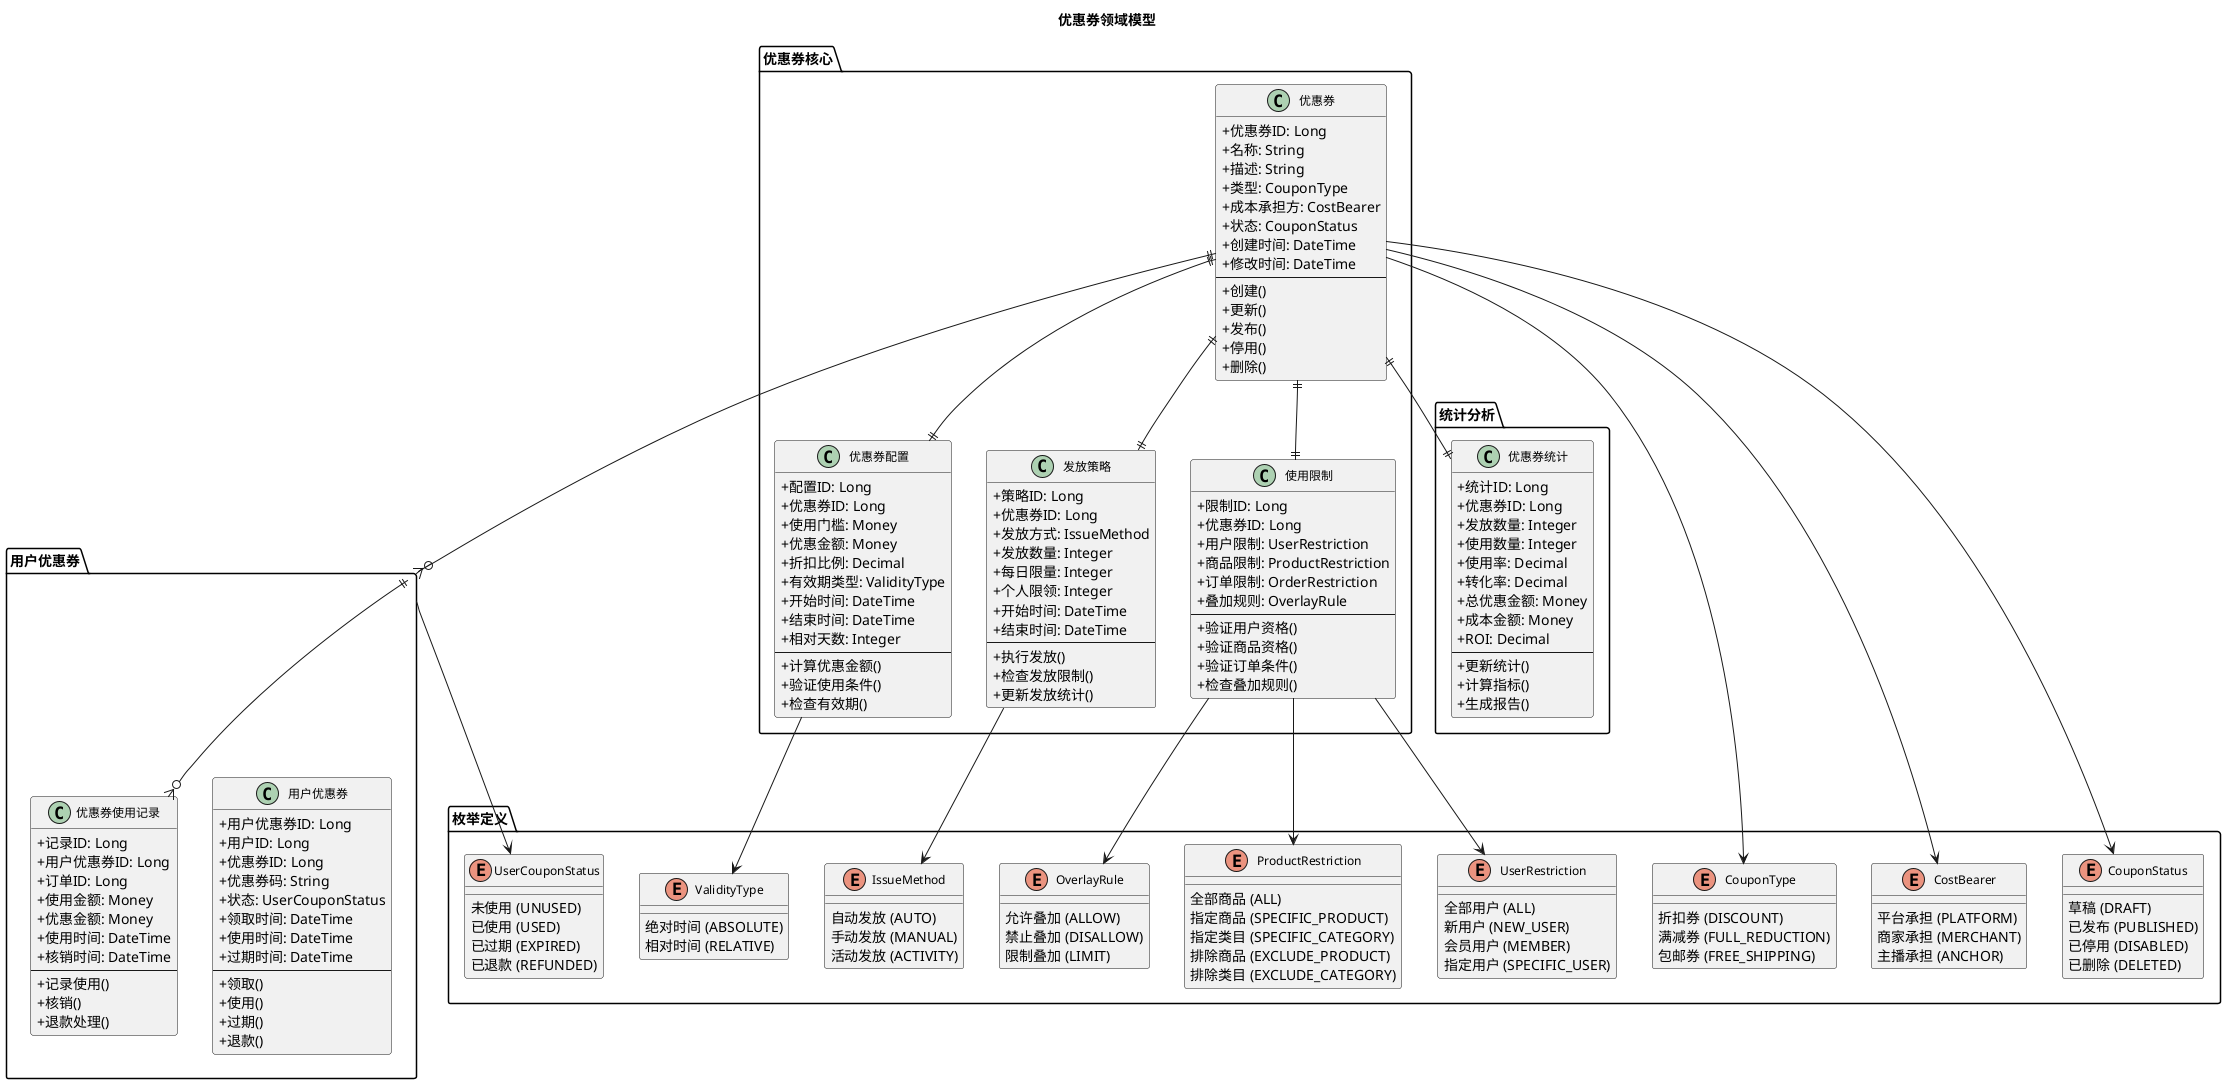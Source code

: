 @startuml
skinparam classAttributeIconSize 0
skinparam classFontSize 12
skinparam classFontName Microsoft YaHei
skinparam packageFontSize 14
skinparam packageFontName Microsoft YaHei

title 优惠券领域模型

package "优惠券核心" {
  class 优惠券 {
    +优惠券ID: Long
    +名称: String
    +描述: String
    +类型: CouponType
    +成本承担方: CostBearer
    +状态: CouponStatus
    +创建时间: DateTime
    +修改时间: DateTime
    --
    +创建()
    +更新()
    +发布()
    +停用()
    +删除()
  }

  class 优惠券配置 {
    +配置ID: Long
    +优惠券ID: Long
    +使用门槛: Money
    +优惠金额: Money
    +折扣比例: Decimal
    +有效期类型: ValidityType
    +开始时间: DateTime
    +结束时间: DateTime
    +相对天数: Integer
    --
    +计算优惠金额()
    +验证使用条件()
    +检查有效期()
  }

  class 发放策略 {
    +策略ID: Long
    +优惠券ID: Long
    +发放方式: IssueMethod
    +发放数量: Integer
    +每日限量: Integer
    +个人限领: Integer
    +开始时间: DateTime
    +结束时间: DateTime
    --
    +执行发放()
    +检查发放限制()
    +更新发放统计()
  }

  class 使用限制 {
    +限制ID: Long
    +优惠券ID: Long
    +用户限制: UserRestriction
    +商品限制: ProductRestriction
    +订单限制: OrderRestriction
    +叠加规则: OverlayRule
    --
    +验证用户资格()
    +验证商品资格()
    +验证订单条件()
    +检查叠加规则()
  }
}

package "用户优惠券" {
  class 用户优惠券 {
    +用户优惠券ID: Long
    +用户ID: Long
    +优惠券ID: Long
    +优惠券码: String
    +状态: UserCouponStatus
    +领取时间: DateTime
    +使用时间: DateTime
    +过期时间: DateTime
    --
    +领取()
    +使用()
    +过期()
    +退款()
  }

  class 优惠券使用记录 {
    +记录ID: Long
    +用户优惠券ID: Long
    +订单ID: Long
    +使用金额: Money
    +优惠金额: Money
    +使用时间: DateTime
    +核销时间: DateTime
    --
    +记录使用()
    +核销()
    +退款处理()
  }
}

package "统计分析" {
  class 优惠券统计 {
    +统计ID: Long
    +优惠券ID: Long
    +发放数量: Integer
    +使用数量: Integer
    +使用率: Decimal
    +转化率: Decimal
    +总优惠金额: Money
    +成本金额: Money
    +ROI: Decimal
    --
    +更新统计()
    +计算指标()
    +生成报告()
  }
}

package "枚举定义" {
  enum CouponType {
    折扣券 (DISCOUNT)
    满减券 (FULL_REDUCTION)
    包邮券 (FREE_SHIPPING)
  }

  enum CostBearer {
    平台承担 (PLATFORM)
    商家承担 (MERCHANT)
    主播承担 (ANCHOR)
  }

  enum CouponStatus {
    草稿 (DRAFT)
    已发布 (PUBLISHED)
    已停用 (DISABLED)
    已删除 (DELETED)
  }

  enum ValidityType {
    绝对时间 (ABSOLUTE)
    相对时间 (RELATIVE)
  }

  enum IssueMethod {
    自动发放 (AUTO)
    手动发放 (MANUAL)
    活动发放 (ACTIVITY)
  }

  enum UserCouponStatus {
    未使用 (UNUSED)
    已使用 (USED)
    已过期 (EXPIRED)
    已退款 (REFUNDED)
  }

  enum UserRestriction {
    全部用户 (ALL)
    新用户 (NEW_USER)
    会员用户 (MEMBER)
    指定用户 (SPECIFIC_USER)
  }

  enum ProductRestriction {
    全部商品 (ALL)
    指定商品 (SPECIFIC_PRODUCT)
    指定类目 (SPECIFIC_CATEGORY)
    排除商品 (EXCLUDE_PRODUCT)
    排除类目 (EXCLUDE_CATEGORY)
  }

  enum OverlayRule {
    允许叠加 (ALLOW)
    禁止叠加 (DISALLOW)
    限制叠加 (LIMIT)
  }
}

' 关系定义
优惠券 ||--|| 优惠券配置
优惠券 ||--|| 发放策略
优惠券 ||--|| 使用限制
优惠券 ||--o{ 用户优惠券
用户优惠券 ||--o{ 优惠券使用记录
优惠券 ||--|| 优惠券统计

' 枚举关系
优惠券 --> CouponType
优惠券 --> CostBearer
优惠券 --> CouponStatus
优惠券配置 --> ValidityType
发放策略 --> IssueMethod
用户优惠券 --> UserCouponStatus
使用限制 --> UserRestriction
使用限制 --> ProductRestriction
使用限制 --> OverlayRule

@enduml 